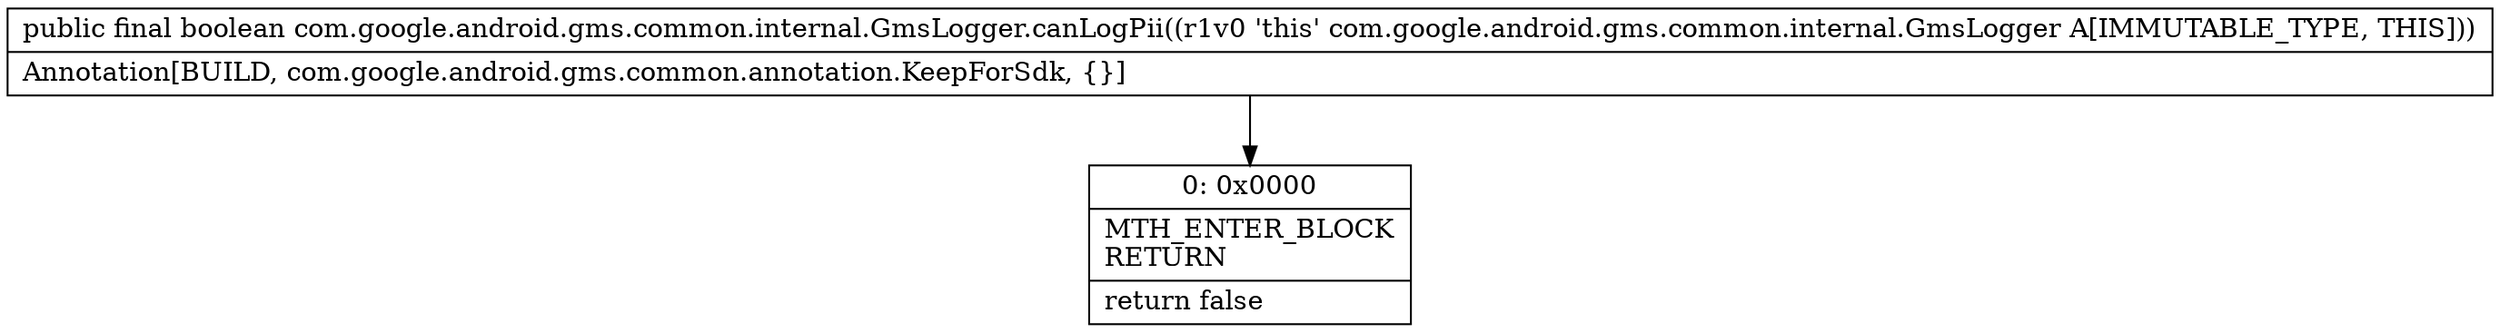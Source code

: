 digraph "CFG forcom.google.android.gms.common.internal.GmsLogger.canLogPii()Z" {
Node_0 [shape=record,label="{0\:\ 0x0000|MTH_ENTER_BLOCK\lRETURN\l|return false\l}"];
MethodNode[shape=record,label="{public final boolean com.google.android.gms.common.internal.GmsLogger.canLogPii((r1v0 'this' com.google.android.gms.common.internal.GmsLogger A[IMMUTABLE_TYPE, THIS]))  | Annotation[BUILD, com.google.android.gms.common.annotation.KeepForSdk, \{\}]\l}"];
MethodNode -> Node_0;
}

